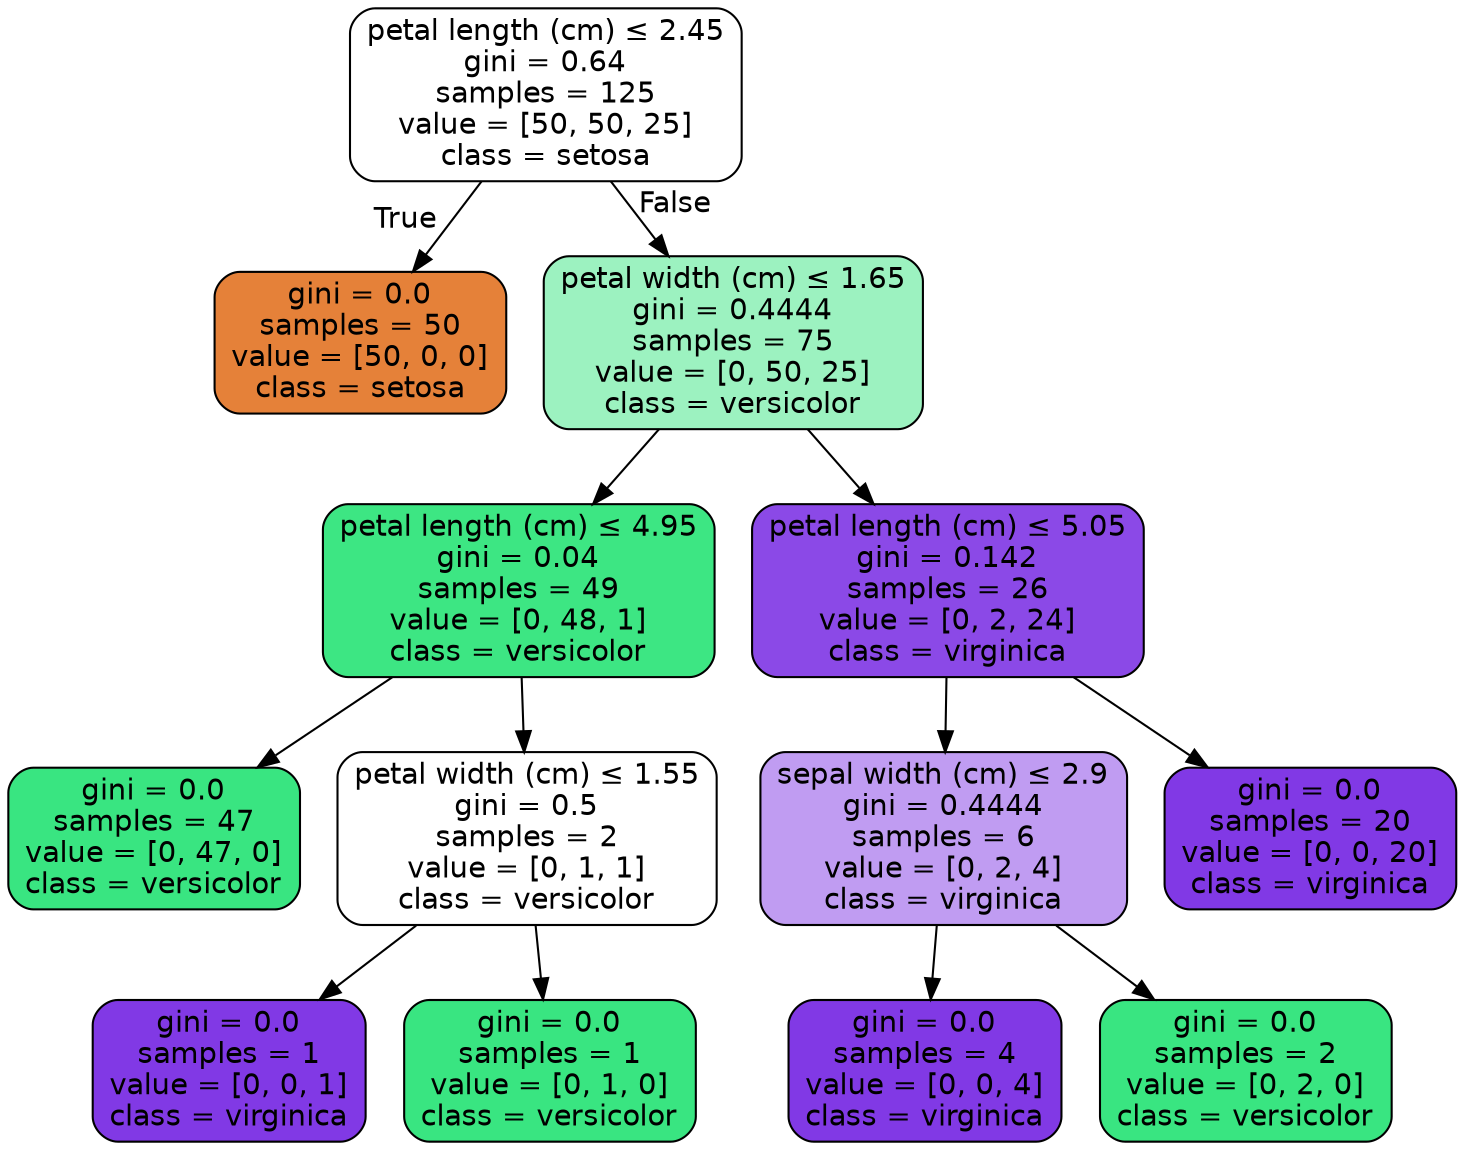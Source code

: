 digraph Tree {
node [shape=box, style="filled, rounded", color="black", fontname=helvetica] ;
edge [fontname=helvetica] ;
0 [label=<petal length (cm) &le; 2.45<br/>gini = 0.64<br/>samples = 125<br/>value = [50, 50, 25]<br/>class = setosa>, fillcolor="#e5813900"] ;
1 [label=<gini = 0.0<br/>samples = 50<br/>value = [50, 0, 0]<br/>class = setosa>, fillcolor="#e58139ff"] ;
0 -> 1 [labeldistance=2.5, labelangle=45, headlabel="True"] ;
2 [label=<petal width (cm) &le; 1.65<br/>gini = 0.4444<br/>samples = 75<br/>value = [0, 50, 25]<br/>class = versicolor>, fillcolor="#39e5817f"] ;
0 -> 2 [labeldistance=2.5, labelangle=-45, headlabel="False"] ;
3 [label=<petal length (cm) &le; 4.95<br/>gini = 0.04<br/>samples = 49<br/>value = [0, 48, 1]<br/>class = versicolor>, fillcolor="#39e581fa"] ;
2 -> 3 ;
4 [label=<gini = 0.0<br/>samples = 47<br/>value = [0, 47, 0]<br/>class = versicolor>, fillcolor="#39e581ff"] ;
3 -> 4 ;
5 [label=<petal width (cm) &le; 1.55<br/>gini = 0.5<br/>samples = 2<br/>value = [0, 1, 1]<br/>class = versicolor>, fillcolor="#39e58100"] ;
3 -> 5 ;
6 [label=<gini = 0.0<br/>samples = 1<br/>value = [0, 0, 1]<br/>class = virginica>, fillcolor="#8139e5ff"] ;
5 -> 6 ;
7 [label=<gini = 0.0<br/>samples = 1<br/>value = [0, 1, 0]<br/>class = versicolor>, fillcolor="#39e581ff"] ;
5 -> 7 ;
8 [label=<petal length (cm) &le; 5.05<br/>gini = 0.142<br/>samples = 26<br/>value = [0, 2, 24]<br/>class = virginica>, fillcolor="#8139e5ea"] ;
2 -> 8 ;
9 [label=<sepal width (cm) &le; 2.9<br/>gini = 0.4444<br/>samples = 6<br/>value = [0, 2, 4]<br/>class = virginica>, fillcolor="#8139e57f"] ;
8 -> 9 ;
10 [label=<gini = 0.0<br/>samples = 4<br/>value = [0, 0, 4]<br/>class = virginica>, fillcolor="#8139e5ff"] ;
9 -> 10 ;
11 [label=<gini = 0.0<br/>samples = 2<br/>value = [0, 2, 0]<br/>class = versicolor>, fillcolor="#39e581ff"] ;
9 -> 11 ;
12 [label=<gini = 0.0<br/>samples = 20<br/>value = [0, 0, 20]<br/>class = virginica>, fillcolor="#8139e5ff"] ;
8 -> 12 ;
}